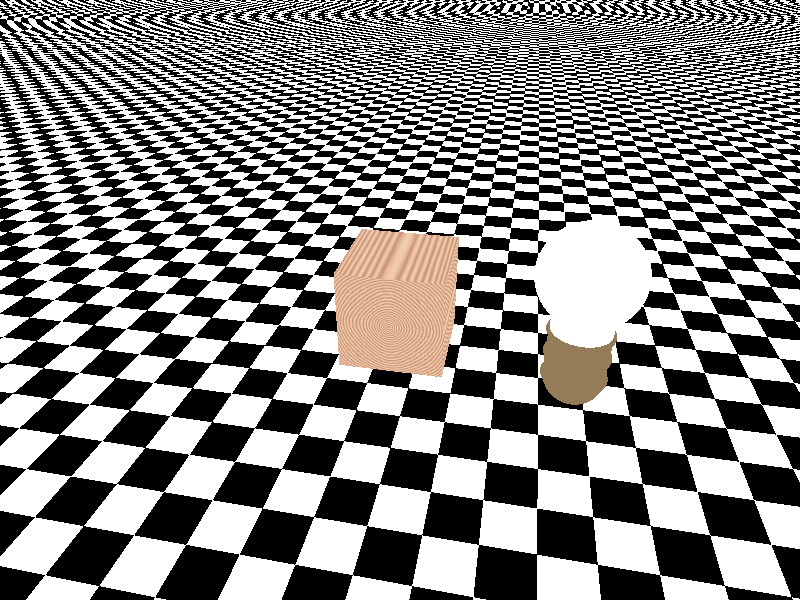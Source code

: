 #include "colors.inc"
#include "textures.inc"        
#include "metals.inc"
#include "woods.inc"
               
background {
    colour Cyan
}             

camera {
    location <2, 6, -10>
    look_at <0, 0, 0>
}

light_source {
    <0, 10, -2>
    colour White
    fade_distance 3
    fade_power 2
}

plane {
    <0, 1, 0>, -3  
    texture {
        pigment {
            checker colour White, colour Black
        }  
    }
}

#declare hemisphere = difference  {
    sphere {
        <0, 0, 0>, 1
    }
    
    box {
        <-1, -1, -1>, <1, 0, 1>
    }
} 

#declare twisty_part = merge { 
    cylinder {
         <0, 1, 0>, <0, 0, 0>, 0.6
         open
    }

    torus {
         0.6, 0.05
    }
    
    torus {
        0.6, 0.05
        translate y * 0.5
    } 
    
    torus {
        0.6, 0.05
        translate y * 1.0
    }
    
    object {
        hemisphere
        scale 0.6
        rotate <180, 0, 0>
    }
    
    texture {
        T_Brass_1A
    }
}

#declare glass_part = merge {
    sphere {
        <0, 0, 0>, 1 
    }
    
    cylinder {
        <0, 0, 0>, <0, -1.5, 0>, 0.59
        open  
    } 
      
    pigment{
        rgbf <1.0, 1.0, 1.0, 0.6>
    }
}

#declare lightbulb = union {
    object { glass_part translate y * 2.2  }
    object { twisty_part }
    light_source {
        <0, 0, 0>, Yellow
        translate y * 2.2  
        fade_distance 10
        fade_power 2 * sin(clock * 6 * pi) + 1
    }
}

box {
    <-1, -1, -1>, <1, 1, 1>
    texture {
        T_Wood1
    }
}     

object {
    lightbulb
    translate y * -1.3
    translate x * 3.5 
    rotate <0, 360 * clock, 0>
}

